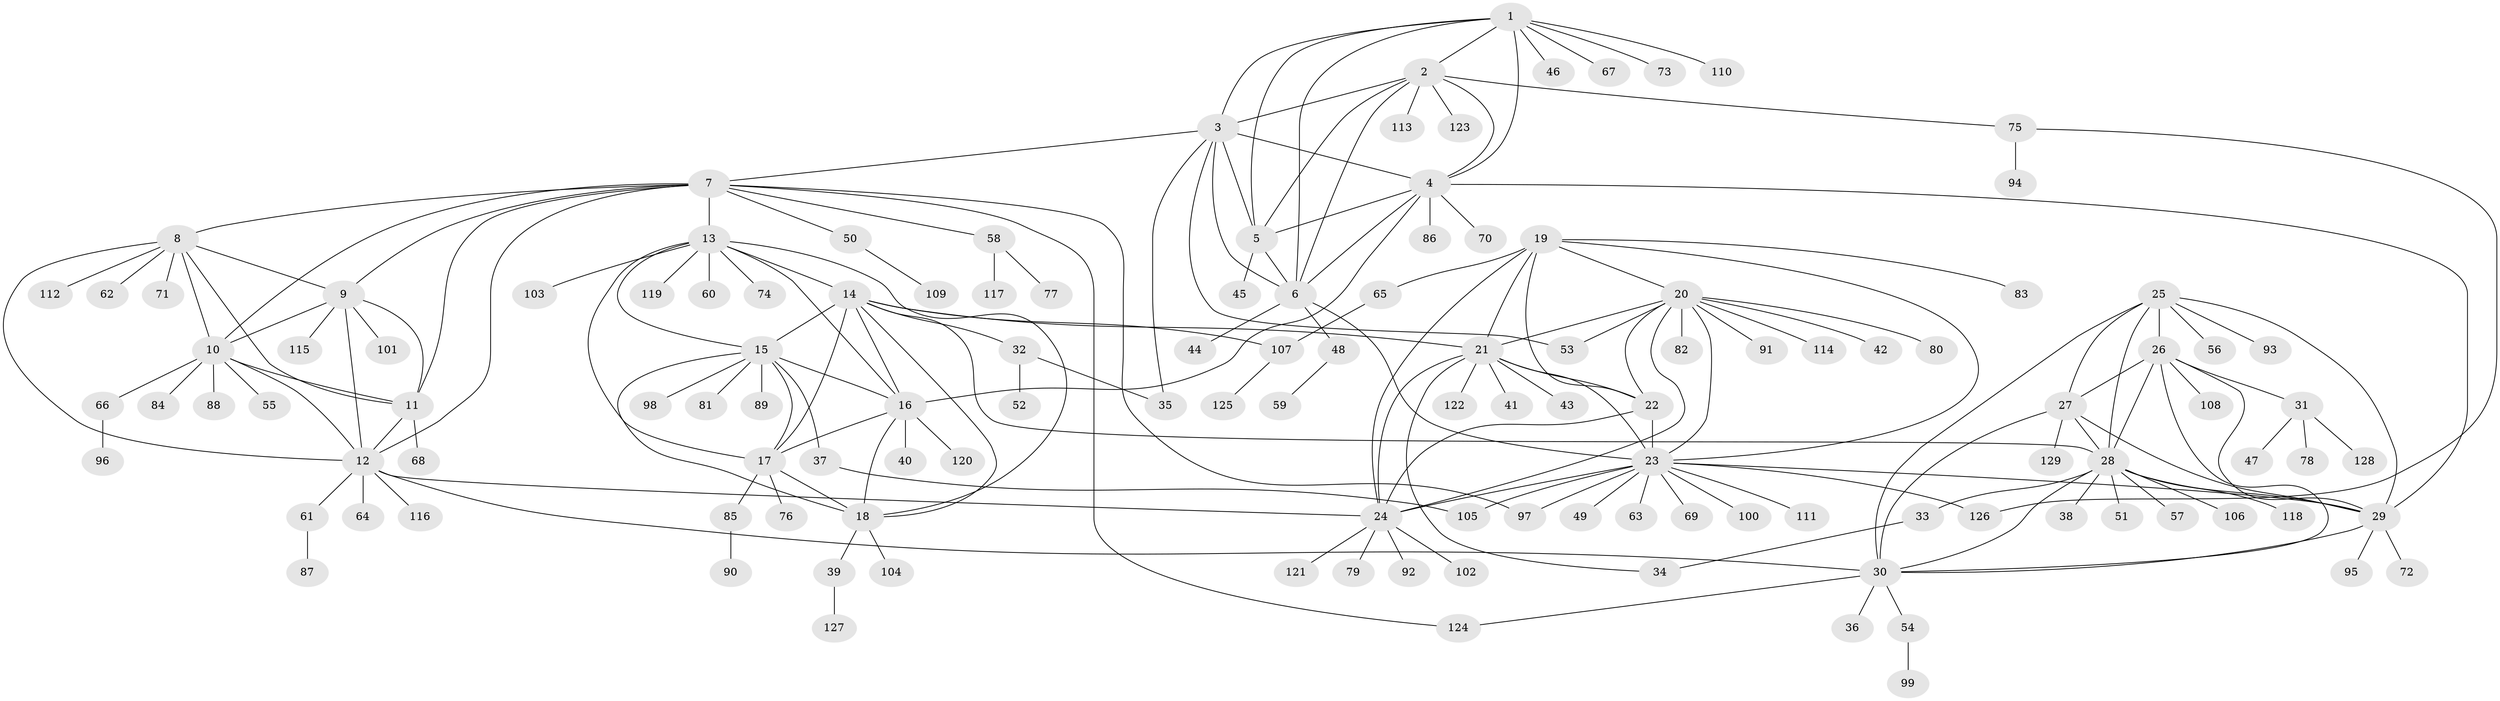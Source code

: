 // coarse degree distribution, {6: 0.10256410256410256, 7: 0.0641025641025641, 8: 0.0641025641025641, 5: 0.0641025641025641, 11: 0.02564102564102564, 9: 0.038461538461538464, 10: 0.01282051282051282, 14: 0.01282051282051282, 3: 0.01282051282051282, 2: 0.14102564102564102, 1: 0.46153846153846156}
// Generated by graph-tools (version 1.1) at 2025/52/03/04/25 22:52:25]
// undirected, 129 vertices, 192 edges
graph export_dot {
  node [color=gray90,style=filled];
  1;
  2;
  3;
  4;
  5;
  6;
  7;
  8;
  9;
  10;
  11;
  12;
  13;
  14;
  15;
  16;
  17;
  18;
  19;
  20;
  21;
  22;
  23;
  24;
  25;
  26;
  27;
  28;
  29;
  30;
  31;
  32;
  33;
  34;
  35;
  36;
  37;
  38;
  39;
  40;
  41;
  42;
  43;
  44;
  45;
  46;
  47;
  48;
  49;
  50;
  51;
  52;
  53;
  54;
  55;
  56;
  57;
  58;
  59;
  60;
  61;
  62;
  63;
  64;
  65;
  66;
  67;
  68;
  69;
  70;
  71;
  72;
  73;
  74;
  75;
  76;
  77;
  78;
  79;
  80;
  81;
  82;
  83;
  84;
  85;
  86;
  87;
  88;
  89;
  90;
  91;
  92;
  93;
  94;
  95;
  96;
  97;
  98;
  99;
  100;
  101;
  102;
  103;
  104;
  105;
  106;
  107;
  108;
  109;
  110;
  111;
  112;
  113;
  114;
  115;
  116;
  117;
  118;
  119;
  120;
  121;
  122;
  123;
  124;
  125;
  126;
  127;
  128;
  129;
  1 -- 2;
  1 -- 3;
  1 -- 4;
  1 -- 5;
  1 -- 6;
  1 -- 46;
  1 -- 67;
  1 -- 73;
  1 -- 110;
  2 -- 3;
  2 -- 4;
  2 -- 5;
  2 -- 6;
  2 -- 75;
  2 -- 113;
  2 -- 123;
  3 -- 4;
  3 -- 5;
  3 -- 6;
  3 -- 7;
  3 -- 35;
  3 -- 53;
  4 -- 5;
  4 -- 6;
  4 -- 16;
  4 -- 29;
  4 -- 70;
  4 -- 86;
  5 -- 6;
  5 -- 45;
  6 -- 23;
  6 -- 44;
  6 -- 48;
  7 -- 8;
  7 -- 9;
  7 -- 10;
  7 -- 11;
  7 -- 12;
  7 -- 13;
  7 -- 50;
  7 -- 58;
  7 -- 97;
  7 -- 124;
  8 -- 9;
  8 -- 10;
  8 -- 11;
  8 -- 12;
  8 -- 62;
  8 -- 71;
  8 -- 112;
  9 -- 10;
  9 -- 11;
  9 -- 12;
  9 -- 101;
  9 -- 115;
  10 -- 11;
  10 -- 12;
  10 -- 55;
  10 -- 66;
  10 -- 84;
  10 -- 88;
  11 -- 12;
  11 -- 68;
  12 -- 24;
  12 -- 30;
  12 -- 61;
  12 -- 64;
  12 -- 116;
  13 -- 14;
  13 -- 15;
  13 -- 16;
  13 -- 17;
  13 -- 18;
  13 -- 60;
  13 -- 74;
  13 -- 103;
  13 -- 119;
  14 -- 15;
  14 -- 16;
  14 -- 17;
  14 -- 18;
  14 -- 21;
  14 -- 28;
  14 -- 32;
  14 -- 107;
  15 -- 16;
  15 -- 17;
  15 -- 18;
  15 -- 37;
  15 -- 81;
  15 -- 89;
  15 -- 98;
  16 -- 17;
  16 -- 18;
  16 -- 40;
  16 -- 120;
  17 -- 18;
  17 -- 76;
  17 -- 85;
  18 -- 39;
  18 -- 104;
  19 -- 20;
  19 -- 21;
  19 -- 22;
  19 -- 23;
  19 -- 24;
  19 -- 65;
  19 -- 83;
  20 -- 21;
  20 -- 22;
  20 -- 23;
  20 -- 24;
  20 -- 42;
  20 -- 53;
  20 -- 80;
  20 -- 82;
  20 -- 91;
  20 -- 114;
  21 -- 22;
  21 -- 23;
  21 -- 24;
  21 -- 34;
  21 -- 41;
  21 -- 43;
  21 -- 122;
  22 -- 23;
  22 -- 24;
  23 -- 24;
  23 -- 29;
  23 -- 49;
  23 -- 63;
  23 -- 69;
  23 -- 97;
  23 -- 100;
  23 -- 105;
  23 -- 111;
  23 -- 126;
  24 -- 79;
  24 -- 92;
  24 -- 102;
  24 -- 121;
  25 -- 26;
  25 -- 27;
  25 -- 28;
  25 -- 29;
  25 -- 30;
  25 -- 56;
  25 -- 93;
  26 -- 27;
  26 -- 28;
  26 -- 29;
  26 -- 30;
  26 -- 31;
  26 -- 108;
  27 -- 28;
  27 -- 29;
  27 -- 30;
  27 -- 129;
  28 -- 29;
  28 -- 30;
  28 -- 33;
  28 -- 38;
  28 -- 51;
  28 -- 57;
  28 -- 106;
  28 -- 118;
  29 -- 30;
  29 -- 72;
  29 -- 95;
  30 -- 36;
  30 -- 54;
  30 -- 124;
  31 -- 47;
  31 -- 78;
  31 -- 128;
  32 -- 35;
  32 -- 52;
  33 -- 34;
  37 -- 105;
  39 -- 127;
  48 -- 59;
  50 -- 109;
  54 -- 99;
  58 -- 77;
  58 -- 117;
  61 -- 87;
  65 -- 107;
  66 -- 96;
  75 -- 94;
  75 -- 126;
  85 -- 90;
  107 -- 125;
}
